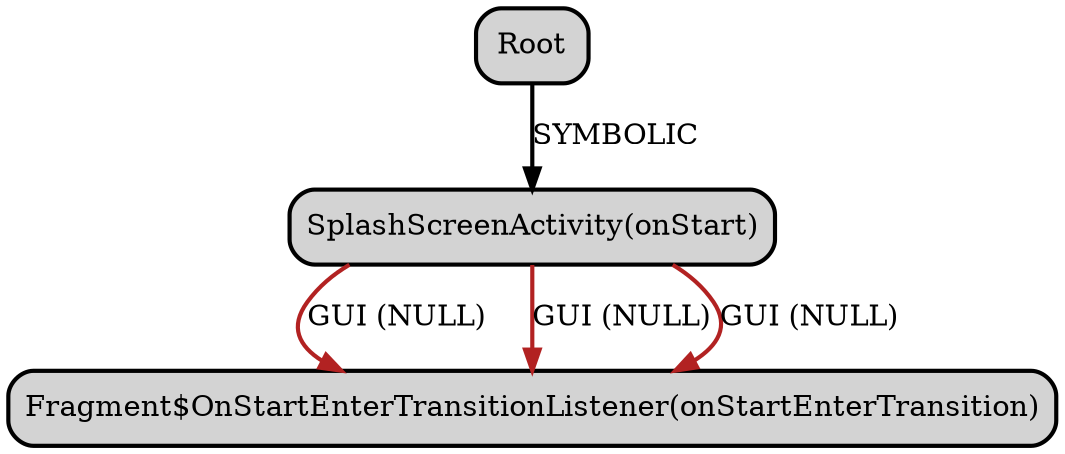 digraph "CallGraph" {
    node [style="rounded,bold,filled"];
    node [shape=box];
    "Root" [label="Root",];
    "ru.mail.mailapp.SplashScreenActivity: void onStart()" [label="SplashScreenActivity(onStart)",];
    "Root"->"ru.mail.mailapp.SplashScreenActivity: void onStart()" [label="SYMBOLIC",style=bold,color=black,];
    "android.support.v4.app.Fragment$OnStartEnterTransitionListener: void onStartEnterTransition()" [label="Fragment$OnStartEnterTransitionListener(onStartEnterTransition)",];
    "ru.mail.mailapp.SplashScreenActivity: void onStart()"->"android.support.v4.app.Fragment$OnStartEnterTransitionListener: void onStartEnterTransition()" [label="GUI (NULL)",style=bold,color=firebrick,];
    "ru.mail.mailapp.SplashScreenActivity: void onStart()"->"android.support.v4.app.Fragment$OnStartEnterTransitionListener: void onStartEnterTransition()" [label="GUI (NULL)",style=bold,color=firebrick,];
    "ru.mail.mailapp.SplashScreenActivity: void onStart()"->"android.support.v4.app.Fragment$OnStartEnterTransitionListener: void onStartEnterTransition()" [label="GUI (NULL)",style=bold,color=firebrick,];
}
